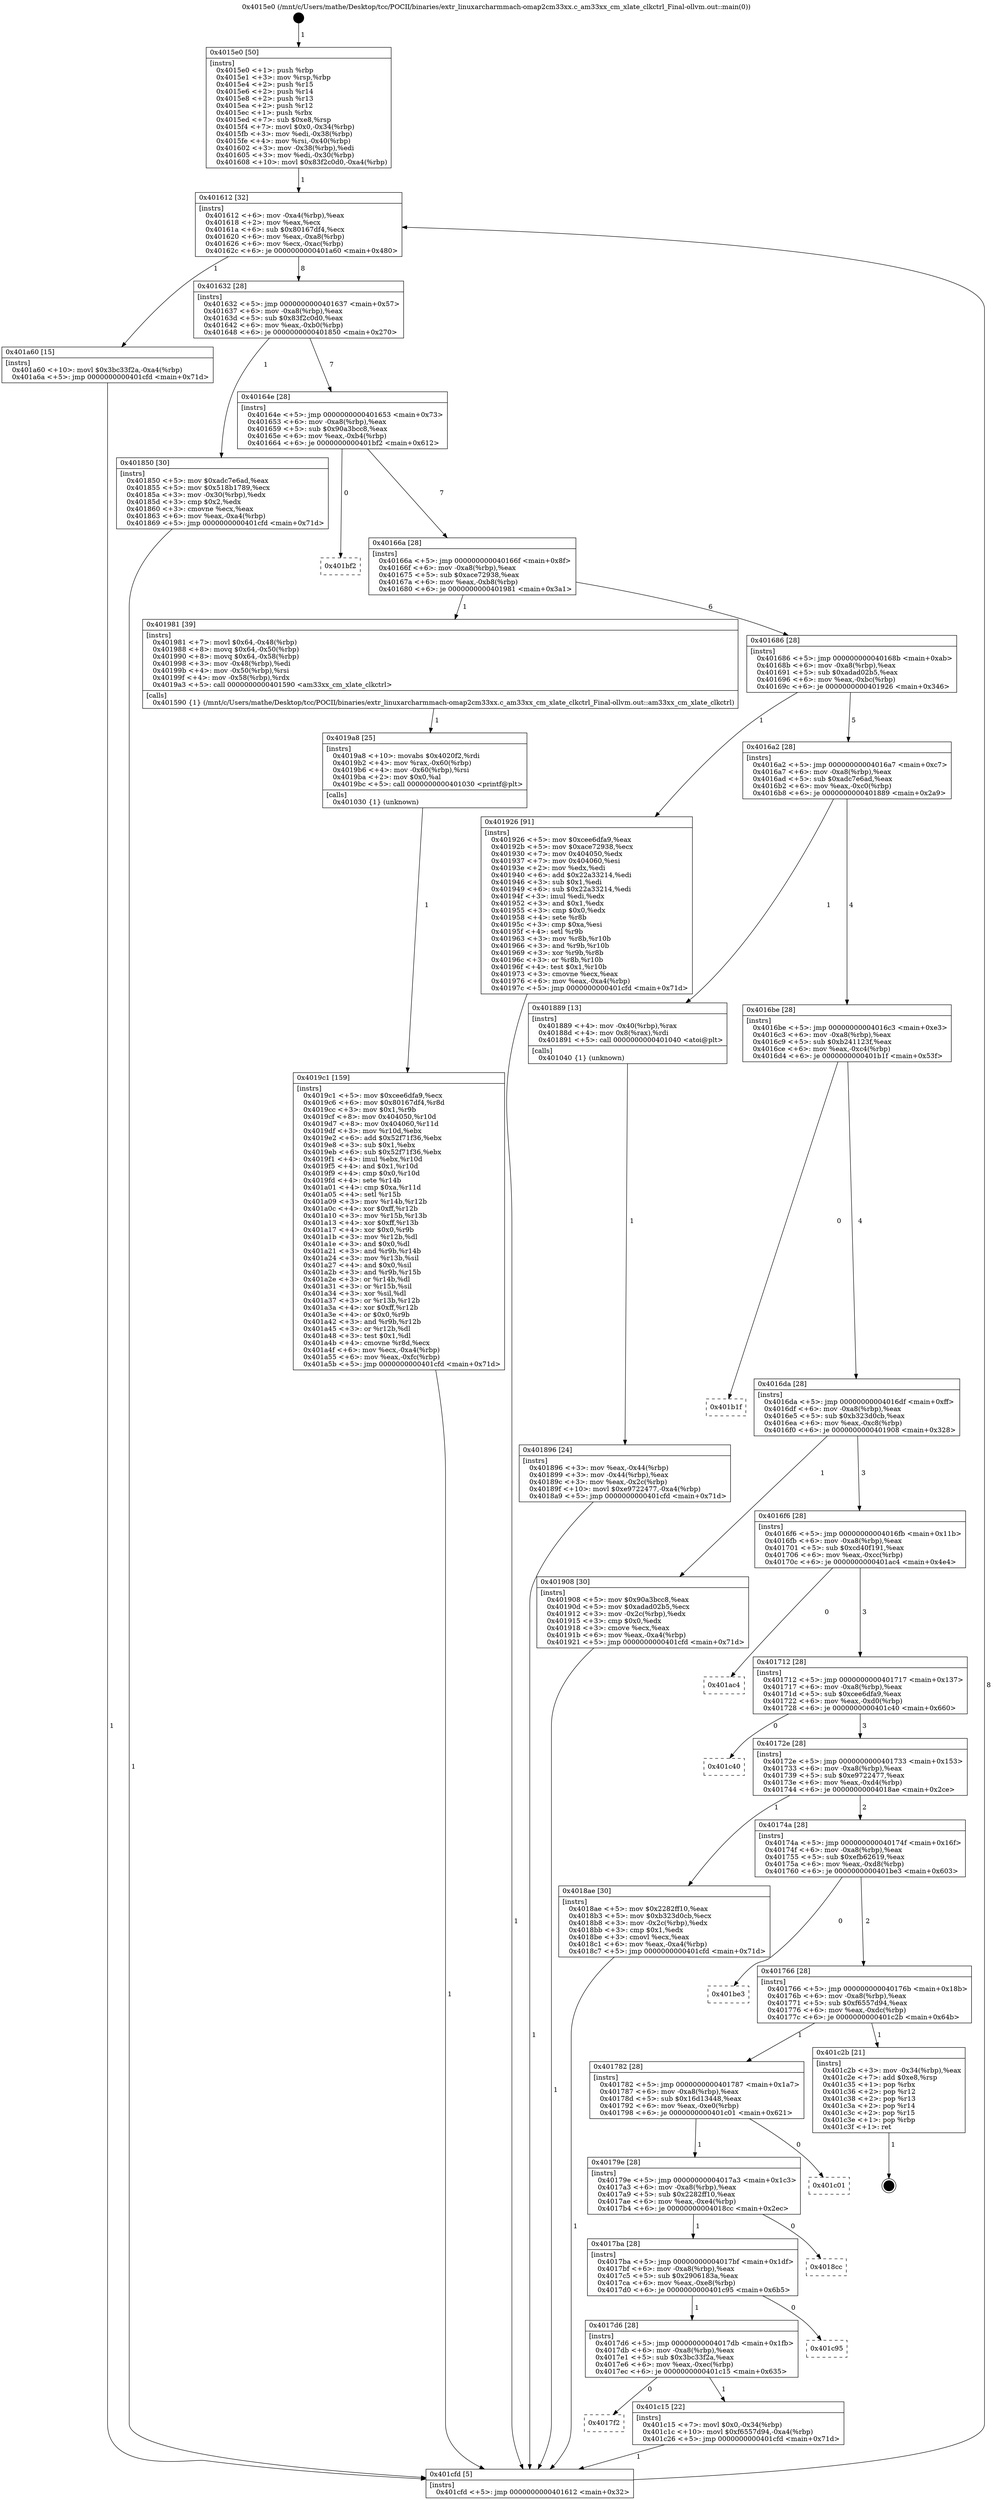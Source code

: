 digraph "0x4015e0" {
  label = "0x4015e0 (/mnt/c/Users/mathe/Desktop/tcc/POCII/binaries/extr_linuxarcharmmach-omap2cm33xx.c_am33xx_cm_xlate_clkctrl_Final-ollvm.out::main(0))"
  labelloc = "t"
  node[shape=record]

  Entry [label="",width=0.3,height=0.3,shape=circle,fillcolor=black,style=filled]
  "0x401612" [label="{
     0x401612 [32]\l
     | [instrs]\l
     &nbsp;&nbsp;0x401612 \<+6\>: mov -0xa4(%rbp),%eax\l
     &nbsp;&nbsp;0x401618 \<+2\>: mov %eax,%ecx\l
     &nbsp;&nbsp;0x40161a \<+6\>: sub $0x80167df4,%ecx\l
     &nbsp;&nbsp;0x401620 \<+6\>: mov %eax,-0xa8(%rbp)\l
     &nbsp;&nbsp;0x401626 \<+6\>: mov %ecx,-0xac(%rbp)\l
     &nbsp;&nbsp;0x40162c \<+6\>: je 0000000000401a60 \<main+0x480\>\l
  }"]
  "0x401a60" [label="{
     0x401a60 [15]\l
     | [instrs]\l
     &nbsp;&nbsp;0x401a60 \<+10\>: movl $0x3bc33f2a,-0xa4(%rbp)\l
     &nbsp;&nbsp;0x401a6a \<+5\>: jmp 0000000000401cfd \<main+0x71d\>\l
  }"]
  "0x401632" [label="{
     0x401632 [28]\l
     | [instrs]\l
     &nbsp;&nbsp;0x401632 \<+5\>: jmp 0000000000401637 \<main+0x57\>\l
     &nbsp;&nbsp;0x401637 \<+6\>: mov -0xa8(%rbp),%eax\l
     &nbsp;&nbsp;0x40163d \<+5\>: sub $0x83f2c0d0,%eax\l
     &nbsp;&nbsp;0x401642 \<+6\>: mov %eax,-0xb0(%rbp)\l
     &nbsp;&nbsp;0x401648 \<+6\>: je 0000000000401850 \<main+0x270\>\l
  }"]
  Exit [label="",width=0.3,height=0.3,shape=circle,fillcolor=black,style=filled,peripheries=2]
  "0x401850" [label="{
     0x401850 [30]\l
     | [instrs]\l
     &nbsp;&nbsp;0x401850 \<+5\>: mov $0xadc7e6ad,%eax\l
     &nbsp;&nbsp;0x401855 \<+5\>: mov $0x518b1789,%ecx\l
     &nbsp;&nbsp;0x40185a \<+3\>: mov -0x30(%rbp),%edx\l
     &nbsp;&nbsp;0x40185d \<+3\>: cmp $0x2,%edx\l
     &nbsp;&nbsp;0x401860 \<+3\>: cmovne %ecx,%eax\l
     &nbsp;&nbsp;0x401863 \<+6\>: mov %eax,-0xa4(%rbp)\l
     &nbsp;&nbsp;0x401869 \<+5\>: jmp 0000000000401cfd \<main+0x71d\>\l
  }"]
  "0x40164e" [label="{
     0x40164e [28]\l
     | [instrs]\l
     &nbsp;&nbsp;0x40164e \<+5\>: jmp 0000000000401653 \<main+0x73\>\l
     &nbsp;&nbsp;0x401653 \<+6\>: mov -0xa8(%rbp),%eax\l
     &nbsp;&nbsp;0x401659 \<+5\>: sub $0x90a3bcc8,%eax\l
     &nbsp;&nbsp;0x40165e \<+6\>: mov %eax,-0xb4(%rbp)\l
     &nbsp;&nbsp;0x401664 \<+6\>: je 0000000000401bf2 \<main+0x612\>\l
  }"]
  "0x401cfd" [label="{
     0x401cfd [5]\l
     | [instrs]\l
     &nbsp;&nbsp;0x401cfd \<+5\>: jmp 0000000000401612 \<main+0x32\>\l
  }"]
  "0x4015e0" [label="{
     0x4015e0 [50]\l
     | [instrs]\l
     &nbsp;&nbsp;0x4015e0 \<+1\>: push %rbp\l
     &nbsp;&nbsp;0x4015e1 \<+3\>: mov %rsp,%rbp\l
     &nbsp;&nbsp;0x4015e4 \<+2\>: push %r15\l
     &nbsp;&nbsp;0x4015e6 \<+2\>: push %r14\l
     &nbsp;&nbsp;0x4015e8 \<+2\>: push %r13\l
     &nbsp;&nbsp;0x4015ea \<+2\>: push %r12\l
     &nbsp;&nbsp;0x4015ec \<+1\>: push %rbx\l
     &nbsp;&nbsp;0x4015ed \<+7\>: sub $0xe8,%rsp\l
     &nbsp;&nbsp;0x4015f4 \<+7\>: movl $0x0,-0x34(%rbp)\l
     &nbsp;&nbsp;0x4015fb \<+3\>: mov %edi,-0x38(%rbp)\l
     &nbsp;&nbsp;0x4015fe \<+4\>: mov %rsi,-0x40(%rbp)\l
     &nbsp;&nbsp;0x401602 \<+3\>: mov -0x38(%rbp),%edi\l
     &nbsp;&nbsp;0x401605 \<+3\>: mov %edi,-0x30(%rbp)\l
     &nbsp;&nbsp;0x401608 \<+10\>: movl $0x83f2c0d0,-0xa4(%rbp)\l
  }"]
  "0x4017f2" [label="{
     0x4017f2\l
  }", style=dashed]
  "0x401bf2" [label="{
     0x401bf2\l
  }", style=dashed]
  "0x40166a" [label="{
     0x40166a [28]\l
     | [instrs]\l
     &nbsp;&nbsp;0x40166a \<+5\>: jmp 000000000040166f \<main+0x8f\>\l
     &nbsp;&nbsp;0x40166f \<+6\>: mov -0xa8(%rbp),%eax\l
     &nbsp;&nbsp;0x401675 \<+5\>: sub $0xace72938,%eax\l
     &nbsp;&nbsp;0x40167a \<+6\>: mov %eax,-0xb8(%rbp)\l
     &nbsp;&nbsp;0x401680 \<+6\>: je 0000000000401981 \<main+0x3a1\>\l
  }"]
  "0x401c15" [label="{
     0x401c15 [22]\l
     | [instrs]\l
     &nbsp;&nbsp;0x401c15 \<+7\>: movl $0x0,-0x34(%rbp)\l
     &nbsp;&nbsp;0x401c1c \<+10\>: movl $0xf6557d94,-0xa4(%rbp)\l
     &nbsp;&nbsp;0x401c26 \<+5\>: jmp 0000000000401cfd \<main+0x71d\>\l
  }"]
  "0x401981" [label="{
     0x401981 [39]\l
     | [instrs]\l
     &nbsp;&nbsp;0x401981 \<+7\>: movl $0x64,-0x48(%rbp)\l
     &nbsp;&nbsp;0x401988 \<+8\>: movq $0x64,-0x50(%rbp)\l
     &nbsp;&nbsp;0x401990 \<+8\>: movq $0x64,-0x58(%rbp)\l
     &nbsp;&nbsp;0x401998 \<+3\>: mov -0x48(%rbp),%edi\l
     &nbsp;&nbsp;0x40199b \<+4\>: mov -0x50(%rbp),%rsi\l
     &nbsp;&nbsp;0x40199f \<+4\>: mov -0x58(%rbp),%rdx\l
     &nbsp;&nbsp;0x4019a3 \<+5\>: call 0000000000401590 \<am33xx_cm_xlate_clkctrl\>\l
     | [calls]\l
     &nbsp;&nbsp;0x401590 \{1\} (/mnt/c/Users/mathe/Desktop/tcc/POCII/binaries/extr_linuxarcharmmach-omap2cm33xx.c_am33xx_cm_xlate_clkctrl_Final-ollvm.out::am33xx_cm_xlate_clkctrl)\l
  }"]
  "0x401686" [label="{
     0x401686 [28]\l
     | [instrs]\l
     &nbsp;&nbsp;0x401686 \<+5\>: jmp 000000000040168b \<main+0xab\>\l
     &nbsp;&nbsp;0x40168b \<+6\>: mov -0xa8(%rbp),%eax\l
     &nbsp;&nbsp;0x401691 \<+5\>: sub $0xadad02b5,%eax\l
     &nbsp;&nbsp;0x401696 \<+6\>: mov %eax,-0xbc(%rbp)\l
     &nbsp;&nbsp;0x40169c \<+6\>: je 0000000000401926 \<main+0x346\>\l
  }"]
  "0x4017d6" [label="{
     0x4017d6 [28]\l
     | [instrs]\l
     &nbsp;&nbsp;0x4017d6 \<+5\>: jmp 00000000004017db \<main+0x1fb\>\l
     &nbsp;&nbsp;0x4017db \<+6\>: mov -0xa8(%rbp),%eax\l
     &nbsp;&nbsp;0x4017e1 \<+5\>: sub $0x3bc33f2a,%eax\l
     &nbsp;&nbsp;0x4017e6 \<+6\>: mov %eax,-0xec(%rbp)\l
     &nbsp;&nbsp;0x4017ec \<+6\>: je 0000000000401c15 \<main+0x635\>\l
  }"]
  "0x401926" [label="{
     0x401926 [91]\l
     | [instrs]\l
     &nbsp;&nbsp;0x401926 \<+5\>: mov $0xcee6dfa9,%eax\l
     &nbsp;&nbsp;0x40192b \<+5\>: mov $0xace72938,%ecx\l
     &nbsp;&nbsp;0x401930 \<+7\>: mov 0x404050,%edx\l
     &nbsp;&nbsp;0x401937 \<+7\>: mov 0x404060,%esi\l
     &nbsp;&nbsp;0x40193e \<+2\>: mov %edx,%edi\l
     &nbsp;&nbsp;0x401940 \<+6\>: add $0x22a33214,%edi\l
     &nbsp;&nbsp;0x401946 \<+3\>: sub $0x1,%edi\l
     &nbsp;&nbsp;0x401949 \<+6\>: sub $0x22a33214,%edi\l
     &nbsp;&nbsp;0x40194f \<+3\>: imul %edi,%edx\l
     &nbsp;&nbsp;0x401952 \<+3\>: and $0x1,%edx\l
     &nbsp;&nbsp;0x401955 \<+3\>: cmp $0x0,%edx\l
     &nbsp;&nbsp;0x401958 \<+4\>: sete %r8b\l
     &nbsp;&nbsp;0x40195c \<+3\>: cmp $0xa,%esi\l
     &nbsp;&nbsp;0x40195f \<+4\>: setl %r9b\l
     &nbsp;&nbsp;0x401963 \<+3\>: mov %r8b,%r10b\l
     &nbsp;&nbsp;0x401966 \<+3\>: and %r9b,%r10b\l
     &nbsp;&nbsp;0x401969 \<+3\>: xor %r9b,%r8b\l
     &nbsp;&nbsp;0x40196c \<+3\>: or %r8b,%r10b\l
     &nbsp;&nbsp;0x40196f \<+4\>: test $0x1,%r10b\l
     &nbsp;&nbsp;0x401973 \<+3\>: cmovne %ecx,%eax\l
     &nbsp;&nbsp;0x401976 \<+6\>: mov %eax,-0xa4(%rbp)\l
     &nbsp;&nbsp;0x40197c \<+5\>: jmp 0000000000401cfd \<main+0x71d\>\l
  }"]
  "0x4016a2" [label="{
     0x4016a2 [28]\l
     | [instrs]\l
     &nbsp;&nbsp;0x4016a2 \<+5\>: jmp 00000000004016a7 \<main+0xc7\>\l
     &nbsp;&nbsp;0x4016a7 \<+6\>: mov -0xa8(%rbp),%eax\l
     &nbsp;&nbsp;0x4016ad \<+5\>: sub $0xadc7e6ad,%eax\l
     &nbsp;&nbsp;0x4016b2 \<+6\>: mov %eax,-0xc0(%rbp)\l
     &nbsp;&nbsp;0x4016b8 \<+6\>: je 0000000000401889 \<main+0x2a9\>\l
  }"]
  "0x401c95" [label="{
     0x401c95\l
  }", style=dashed]
  "0x401889" [label="{
     0x401889 [13]\l
     | [instrs]\l
     &nbsp;&nbsp;0x401889 \<+4\>: mov -0x40(%rbp),%rax\l
     &nbsp;&nbsp;0x40188d \<+4\>: mov 0x8(%rax),%rdi\l
     &nbsp;&nbsp;0x401891 \<+5\>: call 0000000000401040 \<atoi@plt\>\l
     | [calls]\l
     &nbsp;&nbsp;0x401040 \{1\} (unknown)\l
  }"]
  "0x4016be" [label="{
     0x4016be [28]\l
     | [instrs]\l
     &nbsp;&nbsp;0x4016be \<+5\>: jmp 00000000004016c3 \<main+0xe3\>\l
     &nbsp;&nbsp;0x4016c3 \<+6\>: mov -0xa8(%rbp),%eax\l
     &nbsp;&nbsp;0x4016c9 \<+5\>: sub $0xb241123f,%eax\l
     &nbsp;&nbsp;0x4016ce \<+6\>: mov %eax,-0xc4(%rbp)\l
     &nbsp;&nbsp;0x4016d4 \<+6\>: je 0000000000401b1f \<main+0x53f\>\l
  }"]
  "0x401896" [label="{
     0x401896 [24]\l
     | [instrs]\l
     &nbsp;&nbsp;0x401896 \<+3\>: mov %eax,-0x44(%rbp)\l
     &nbsp;&nbsp;0x401899 \<+3\>: mov -0x44(%rbp),%eax\l
     &nbsp;&nbsp;0x40189c \<+3\>: mov %eax,-0x2c(%rbp)\l
     &nbsp;&nbsp;0x40189f \<+10\>: movl $0xe9722477,-0xa4(%rbp)\l
     &nbsp;&nbsp;0x4018a9 \<+5\>: jmp 0000000000401cfd \<main+0x71d\>\l
  }"]
  "0x4017ba" [label="{
     0x4017ba [28]\l
     | [instrs]\l
     &nbsp;&nbsp;0x4017ba \<+5\>: jmp 00000000004017bf \<main+0x1df\>\l
     &nbsp;&nbsp;0x4017bf \<+6\>: mov -0xa8(%rbp),%eax\l
     &nbsp;&nbsp;0x4017c5 \<+5\>: sub $0x2906183a,%eax\l
     &nbsp;&nbsp;0x4017ca \<+6\>: mov %eax,-0xe8(%rbp)\l
     &nbsp;&nbsp;0x4017d0 \<+6\>: je 0000000000401c95 \<main+0x6b5\>\l
  }"]
  "0x401b1f" [label="{
     0x401b1f\l
  }", style=dashed]
  "0x4016da" [label="{
     0x4016da [28]\l
     | [instrs]\l
     &nbsp;&nbsp;0x4016da \<+5\>: jmp 00000000004016df \<main+0xff\>\l
     &nbsp;&nbsp;0x4016df \<+6\>: mov -0xa8(%rbp),%eax\l
     &nbsp;&nbsp;0x4016e5 \<+5\>: sub $0xb323d0cb,%eax\l
     &nbsp;&nbsp;0x4016ea \<+6\>: mov %eax,-0xc8(%rbp)\l
     &nbsp;&nbsp;0x4016f0 \<+6\>: je 0000000000401908 \<main+0x328\>\l
  }"]
  "0x4018cc" [label="{
     0x4018cc\l
  }", style=dashed]
  "0x401908" [label="{
     0x401908 [30]\l
     | [instrs]\l
     &nbsp;&nbsp;0x401908 \<+5\>: mov $0x90a3bcc8,%eax\l
     &nbsp;&nbsp;0x40190d \<+5\>: mov $0xadad02b5,%ecx\l
     &nbsp;&nbsp;0x401912 \<+3\>: mov -0x2c(%rbp),%edx\l
     &nbsp;&nbsp;0x401915 \<+3\>: cmp $0x0,%edx\l
     &nbsp;&nbsp;0x401918 \<+3\>: cmove %ecx,%eax\l
     &nbsp;&nbsp;0x40191b \<+6\>: mov %eax,-0xa4(%rbp)\l
     &nbsp;&nbsp;0x401921 \<+5\>: jmp 0000000000401cfd \<main+0x71d\>\l
  }"]
  "0x4016f6" [label="{
     0x4016f6 [28]\l
     | [instrs]\l
     &nbsp;&nbsp;0x4016f6 \<+5\>: jmp 00000000004016fb \<main+0x11b\>\l
     &nbsp;&nbsp;0x4016fb \<+6\>: mov -0xa8(%rbp),%eax\l
     &nbsp;&nbsp;0x401701 \<+5\>: sub $0xcd40f191,%eax\l
     &nbsp;&nbsp;0x401706 \<+6\>: mov %eax,-0xcc(%rbp)\l
     &nbsp;&nbsp;0x40170c \<+6\>: je 0000000000401ac4 \<main+0x4e4\>\l
  }"]
  "0x40179e" [label="{
     0x40179e [28]\l
     | [instrs]\l
     &nbsp;&nbsp;0x40179e \<+5\>: jmp 00000000004017a3 \<main+0x1c3\>\l
     &nbsp;&nbsp;0x4017a3 \<+6\>: mov -0xa8(%rbp),%eax\l
     &nbsp;&nbsp;0x4017a9 \<+5\>: sub $0x2282ff10,%eax\l
     &nbsp;&nbsp;0x4017ae \<+6\>: mov %eax,-0xe4(%rbp)\l
     &nbsp;&nbsp;0x4017b4 \<+6\>: je 00000000004018cc \<main+0x2ec\>\l
  }"]
  "0x401ac4" [label="{
     0x401ac4\l
  }", style=dashed]
  "0x401712" [label="{
     0x401712 [28]\l
     | [instrs]\l
     &nbsp;&nbsp;0x401712 \<+5\>: jmp 0000000000401717 \<main+0x137\>\l
     &nbsp;&nbsp;0x401717 \<+6\>: mov -0xa8(%rbp),%eax\l
     &nbsp;&nbsp;0x40171d \<+5\>: sub $0xcee6dfa9,%eax\l
     &nbsp;&nbsp;0x401722 \<+6\>: mov %eax,-0xd0(%rbp)\l
     &nbsp;&nbsp;0x401728 \<+6\>: je 0000000000401c40 \<main+0x660\>\l
  }"]
  "0x401c01" [label="{
     0x401c01\l
  }", style=dashed]
  "0x401c40" [label="{
     0x401c40\l
  }", style=dashed]
  "0x40172e" [label="{
     0x40172e [28]\l
     | [instrs]\l
     &nbsp;&nbsp;0x40172e \<+5\>: jmp 0000000000401733 \<main+0x153\>\l
     &nbsp;&nbsp;0x401733 \<+6\>: mov -0xa8(%rbp),%eax\l
     &nbsp;&nbsp;0x401739 \<+5\>: sub $0xe9722477,%eax\l
     &nbsp;&nbsp;0x40173e \<+6\>: mov %eax,-0xd4(%rbp)\l
     &nbsp;&nbsp;0x401744 \<+6\>: je 00000000004018ae \<main+0x2ce\>\l
  }"]
  "0x401782" [label="{
     0x401782 [28]\l
     | [instrs]\l
     &nbsp;&nbsp;0x401782 \<+5\>: jmp 0000000000401787 \<main+0x1a7\>\l
     &nbsp;&nbsp;0x401787 \<+6\>: mov -0xa8(%rbp),%eax\l
     &nbsp;&nbsp;0x40178d \<+5\>: sub $0x16d13448,%eax\l
     &nbsp;&nbsp;0x401792 \<+6\>: mov %eax,-0xe0(%rbp)\l
     &nbsp;&nbsp;0x401798 \<+6\>: je 0000000000401c01 \<main+0x621\>\l
  }"]
  "0x4018ae" [label="{
     0x4018ae [30]\l
     | [instrs]\l
     &nbsp;&nbsp;0x4018ae \<+5\>: mov $0x2282ff10,%eax\l
     &nbsp;&nbsp;0x4018b3 \<+5\>: mov $0xb323d0cb,%ecx\l
     &nbsp;&nbsp;0x4018b8 \<+3\>: mov -0x2c(%rbp),%edx\l
     &nbsp;&nbsp;0x4018bb \<+3\>: cmp $0x1,%edx\l
     &nbsp;&nbsp;0x4018be \<+3\>: cmovl %ecx,%eax\l
     &nbsp;&nbsp;0x4018c1 \<+6\>: mov %eax,-0xa4(%rbp)\l
     &nbsp;&nbsp;0x4018c7 \<+5\>: jmp 0000000000401cfd \<main+0x71d\>\l
  }"]
  "0x40174a" [label="{
     0x40174a [28]\l
     | [instrs]\l
     &nbsp;&nbsp;0x40174a \<+5\>: jmp 000000000040174f \<main+0x16f\>\l
     &nbsp;&nbsp;0x40174f \<+6\>: mov -0xa8(%rbp),%eax\l
     &nbsp;&nbsp;0x401755 \<+5\>: sub $0xefb62619,%eax\l
     &nbsp;&nbsp;0x40175a \<+6\>: mov %eax,-0xd8(%rbp)\l
     &nbsp;&nbsp;0x401760 \<+6\>: je 0000000000401be3 \<main+0x603\>\l
  }"]
  "0x4019a8" [label="{
     0x4019a8 [25]\l
     | [instrs]\l
     &nbsp;&nbsp;0x4019a8 \<+10\>: movabs $0x4020f2,%rdi\l
     &nbsp;&nbsp;0x4019b2 \<+4\>: mov %rax,-0x60(%rbp)\l
     &nbsp;&nbsp;0x4019b6 \<+4\>: mov -0x60(%rbp),%rsi\l
     &nbsp;&nbsp;0x4019ba \<+2\>: mov $0x0,%al\l
     &nbsp;&nbsp;0x4019bc \<+5\>: call 0000000000401030 \<printf@plt\>\l
     | [calls]\l
     &nbsp;&nbsp;0x401030 \{1\} (unknown)\l
  }"]
  "0x4019c1" [label="{
     0x4019c1 [159]\l
     | [instrs]\l
     &nbsp;&nbsp;0x4019c1 \<+5\>: mov $0xcee6dfa9,%ecx\l
     &nbsp;&nbsp;0x4019c6 \<+6\>: mov $0x80167df4,%r8d\l
     &nbsp;&nbsp;0x4019cc \<+3\>: mov $0x1,%r9b\l
     &nbsp;&nbsp;0x4019cf \<+8\>: mov 0x404050,%r10d\l
     &nbsp;&nbsp;0x4019d7 \<+8\>: mov 0x404060,%r11d\l
     &nbsp;&nbsp;0x4019df \<+3\>: mov %r10d,%ebx\l
     &nbsp;&nbsp;0x4019e2 \<+6\>: add $0x52f71f36,%ebx\l
     &nbsp;&nbsp;0x4019e8 \<+3\>: sub $0x1,%ebx\l
     &nbsp;&nbsp;0x4019eb \<+6\>: sub $0x52f71f36,%ebx\l
     &nbsp;&nbsp;0x4019f1 \<+4\>: imul %ebx,%r10d\l
     &nbsp;&nbsp;0x4019f5 \<+4\>: and $0x1,%r10d\l
     &nbsp;&nbsp;0x4019f9 \<+4\>: cmp $0x0,%r10d\l
     &nbsp;&nbsp;0x4019fd \<+4\>: sete %r14b\l
     &nbsp;&nbsp;0x401a01 \<+4\>: cmp $0xa,%r11d\l
     &nbsp;&nbsp;0x401a05 \<+4\>: setl %r15b\l
     &nbsp;&nbsp;0x401a09 \<+3\>: mov %r14b,%r12b\l
     &nbsp;&nbsp;0x401a0c \<+4\>: xor $0xff,%r12b\l
     &nbsp;&nbsp;0x401a10 \<+3\>: mov %r15b,%r13b\l
     &nbsp;&nbsp;0x401a13 \<+4\>: xor $0xff,%r13b\l
     &nbsp;&nbsp;0x401a17 \<+4\>: xor $0x0,%r9b\l
     &nbsp;&nbsp;0x401a1b \<+3\>: mov %r12b,%dl\l
     &nbsp;&nbsp;0x401a1e \<+3\>: and $0x0,%dl\l
     &nbsp;&nbsp;0x401a21 \<+3\>: and %r9b,%r14b\l
     &nbsp;&nbsp;0x401a24 \<+3\>: mov %r13b,%sil\l
     &nbsp;&nbsp;0x401a27 \<+4\>: and $0x0,%sil\l
     &nbsp;&nbsp;0x401a2b \<+3\>: and %r9b,%r15b\l
     &nbsp;&nbsp;0x401a2e \<+3\>: or %r14b,%dl\l
     &nbsp;&nbsp;0x401a31 \<+3\>: or %r15b,%sil\l
     &nbsp;&nbsp;0x401a34 \<+3\>: xor %sil,%dl\l
     &nbsp;&nbsp;0x401a37 \<+3\>: or %r13b,%r12b\l
     &nbsp;&nbsp;0x401a3a \<+4\>: xor $0xff,%r12b\l
     &nbsp;&nbsp;0x401a3e \<+4\>: or $0x0,%r9b\l
     &nbsp;&nbsp;0x401a42 \<+3\>: and %r9b,%r12b\l
     &nbsp;&nbsp;0x401a45 \<+3\>: or %r12b,%dl\l
     &nbsp;&nbsp;0x401a48 \<+3\>: test $0x1,%dl\l
     &nbsp;&nbsp;0x401a4b \<+4\>: cmovne %r8d,%ecx\l
     &nbsp;&nbsp;0x401a4f \<+6\>: mov %ecx,-0xa4(%rbp)\l
     &nbsp;&nbsp;0x401a55 \<+6\>: mov %eax,-0xfc(%rbp)\l
     &nbsp;&nbsp;0x401a5b \<+5\>: jmp 0000000000401cfd \<main+0x71d\>\l
  }"]
  "0x401c2b" [label="{
     0x401c2b [21]\l
     | [instrs]\l
     &nbsp;&nbsp;0x401c2b \<+3\>: mov -0x34(%rbp),%eax\l
     &nbsp;&nbsp;0x401c2e \<+7\>: add $0xe8,%rsp\l
     &nbsp;&nbsp;0x401c35 \<+1\>: pop %rbx\l
     &nbsp;&nbsp;0x401c36 \<+2\>: pop %r12\l
     &nbsp;&nbsp;0x401c38 \<+2\>: pop %r13\l
     &nbsp;&nbsp;0x401c3a \<+2\>: pop %r14\l
     &nbsp;&nbsp;0x401c3c \<+2\>: pop %r15\l
     &nbsp;&nbsp;0x401c3e \<+1\>: pop %rbp\l
     &nbsp;&nbsp;0x401c3f \<+1\>: ret\l
  }"]
  "0x401be3" [label="{
     0x401be3\l
  }", style=dashed]
  "0x401766" [label="{
     0x401766 [28]\l
     | [instrs]\l
     &nbsp;&nbsp;0x401766 \<+5\>: jmp 000000000040176b \<main+0x18b\>\l
     &nbsp;&nbsp;0x40176b \<+6\>: mov -0xa8(%rbp),%eax\l
     &nbsp;&nbsp;0x401771 \<+5\>: sub $0xf6557d94,%eax\l
     &nbsp;&nbsp;0x401776 \<+6\>: mov %eax,-0xdc(%rbp)\l
     &nbsp;&nbsp;0x40177c \<+6\>: je 0000000000401c2b \<main+0x64b\>\l
  }"]
  Entry -> "0x4015e0" [label=" 1"]
  "0x401612" -> "0x401a60" [label=" 1"]
  "0x401612" -> "0x401632" [label=" 8"]
  "0x401c2b" -> Exit [label=" 1"]
  "0x401632" -> "0x401850" [label=" 1"]
  "0x401632" -> "0x40164e" [label=" 7"]
  "0x401850" -> "0x401cfd" [label=" 1"]
  "0x4015e0" -> "0x401612" [label=" 1"]
  "0x401cfd" -> "0x401612" [label=" 8"]
  "0x401c15" -> "0x401cfd" [label=" 1"]
  "0x40164e" -> "0x401bf2" [label=" 0"]
  "0x40164e" -> "0x40166a" [label=" 7"]
  "0x4017d6" -> "0x4017f2" [label=" 0"]
  "0x40166a" -> "0x401981" [label=" 1"]
  "0x40166a" -> "0x401686" [label=" 6"]
  "0x4017d6" -> "0x401c15" [label=" 1"]
  "0x401686" -> "0x401926" [label=" 1"]
  "0x401686" -> "0x4016a2" [label=" 5"]
  "0x4017ba" -> "0x4017d6" [label=" 1"]
  "0x4016a2" -> "0x401889" [label=" 1"]
  "0x4016a2" -> "0x4016be" [label=" 4"]
  "0x401889" -> "0x401896" [label=" 1"]
  "0x401896" -> "0x401cfd" [label=" 1"]
  "0x4017ba" -> "0x401c95" [label=" 0"]
  "0x4016be" -> "0x401b1f" [label=" 0"]
  "0x4016be" -> "0x4016da" [label=" 4"]
  "0x40179e" -> "0x4017ba" [label=" 1"]
  "0x4016da" -> "0x401908" [label=" 1"]
  "0x4016da" -> "0x4016f6" [label=" 3"]
  "0x40179e" -> "0x4018cc" [label=" 0"]
  "0x4016f6" -> "0x401ac4" [label=" 0"]
  "0x4016f6" -> "0x401712" [label=" 3"]
  "0x401782" -> "0x40179e" [label=" 1"]
  "0x401712" -> "0x401c40" [label=" 0"]
  "0x401712" -> "0x40172e" [label=" 3"]
  "0x401782" -> "0x401c01" [label=" 0"]
  "0x40172e" -> "0x4018ae" [label=" 1"]
  "0x40172e" -> "0x40174a" [label=" 2"]
  "0x4018ae" -> "0x401cfd" [label=" 1"]
  "0x401908" -> "0x401cfd" [label=" 1"]
  "0x401926" -> "0x401cfd" [label=" 1"]
  "0x401981" -> "0x4019a8" [label=" 1"]
  "0x4019a8" -> "0x4019c1" [label=" 1"]
  "0x4019c1" -> "0x401cfd" [label=" 1"]
  "0x401a60" -> "0x401cfd" [label=" 1"]
  "0x401766" -> "0x401782" [label=" 1"]
  "0x40174a" -> "0x401be3" [label=" 0"]
  "0x40174a" -> "0x401766" [label=" 2"]
  "0x401766" -> "0x401c2b" [label=" 1"]
}
